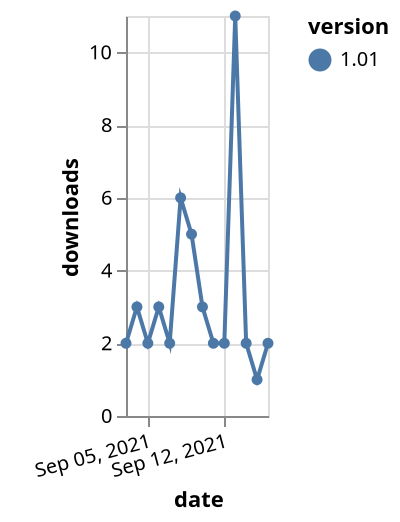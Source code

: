 {"$schema": "https://vega.github.io/schema/vega-lite/v5.json", "description": "A simple bar chart with embedded data.", "data": {"values": [{"date": "2021-09-03", "total": 3477, "delta": 2, "version": "1.01"}, {"date": "2021-09-04", "total": 3480, "delta": 3, "version": "1.01"}, {"date": "2021-09-05", "total": 3482, "delta": 2, "version": "1.01"}, {"date": "2021-09-06", "total": 3485, "delta": 3, "version": "1.01"}, {"date": "2021-09-07", "total": 3487, "delta": 2, "version": "1.01"}, {"date": "2021-09-08", "total": 3493, "delta": 6, "version": "1.01"}, {"date": "2021-09-09", "total": 3498, "delta": 5, "version": "1.01"}, {"date": "2021-09-10", "total": 3501, "delta": 3, "version": "1.01"}, {"date": "2021-09-11", "total": 3503, "delta": 2, "version": "1.01"}, {"date": "2021-09-12", "total": 3505, "delta": 2, "version": "1.01"}, {"date": "2021-09-13", "total": 3516, "delta": 11, "version": "1.01"}, {"date": "2021-09-14", "total": 3518, "delta": 2, "version": "1.01"}, {"date": "2021-09-15", "total": 3519, "delta": 1, "version": "1.01"}, {"date": "2021-09-16", "total": 3521, "delta": 2, "version": "1.01"}]}, "width": "container", "mark": {"type": "line", "point": {"filled": true}}, "encoding": {"x": {"field": "date", "type": "temporal", "timeUnit": "yearmonthdate", "title": "date", "axis": {"labelAngle": -15}}, "y": {"field": "delta", "type": "quantitative", "title": "downloads"}, "color": {"field": "version", "type": "nominal"}, "tooltip": {"field": "delta"}}}